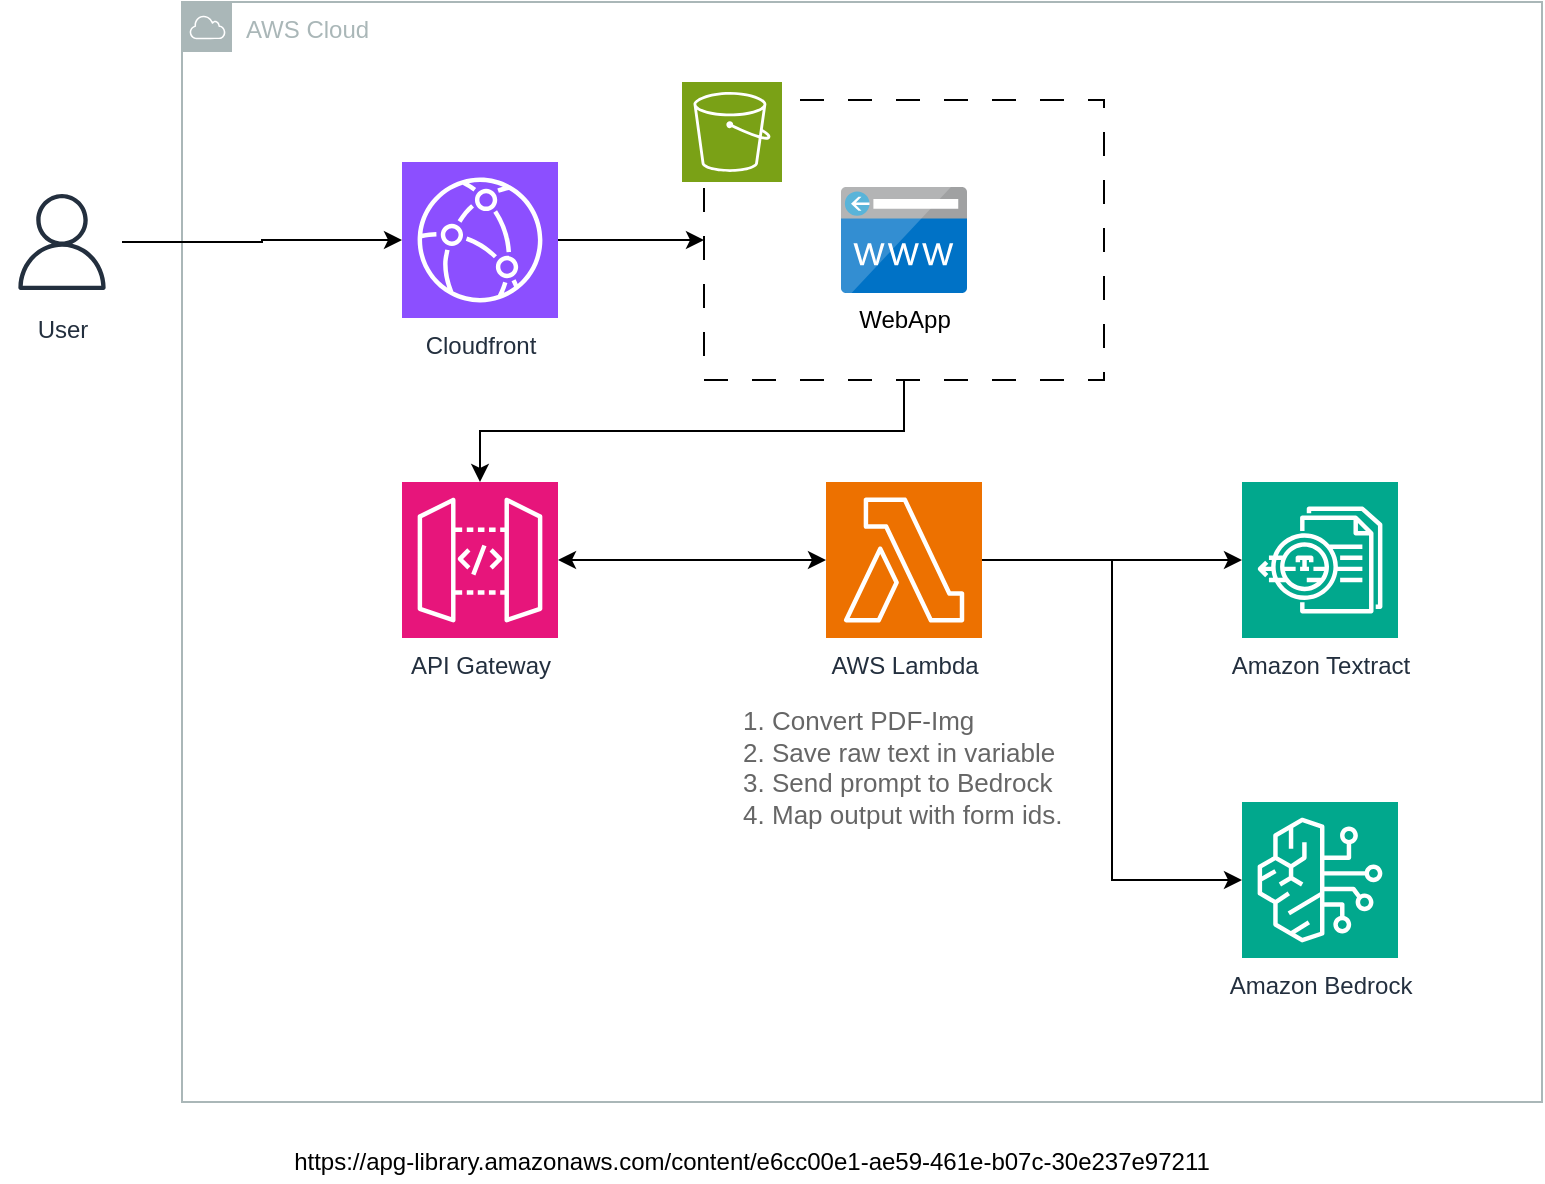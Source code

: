 <mxfile version="25.0.3">
  <diagram name="Page-1" id="0IRz8NS_Ctola5gJliLA">
    <mxGraphModel dx="2868" dy="1522" grid="1" gridSize="10" guides="1" tooltips="1" connect="1" arrows="1" fold="1" page="1" pageScale="1" pageWidth="850" pageHeight="1100" math="0" shadow="0">
      <root>
        <mxCell id="0" />
        <mxCell id="1" parent="0" />
        <mxCell id="rOorYpB8GYwaj5b-1Scx-3" value="AWS Cloud" style="sketch=0;outlineConnect=0;gradientColor=none;html=1;whiteSpace=wrap;fontSize=12;fontStyle=0;shape=mxgraph.aws4.group;grIcon=mxgraph.aws4.group_aws_cloud;strokeColor=#AAB7B8;fillColor=none;verticalAlign=top;align=left;spacingLeft=30;fontColor=#AAB7B8;dashed=0;" parent="1" vertex="1">
          <mxGeometry x="130" y="160" width="680" height="550" as="geometry" />
        </mxCell>
        <mxCell id="rOorYpB8GYwaj5b-1Scx-1" value="Amazon Bedrock" style="sketch=0;points=[[0,0,0],[0.25,0,0],[0.5,0,0],[0.75,0,0],[1,0,0],[0,1,0],[0.25,1,0],[0.5,1,0],[0.75,1,0],[1,1,0],[0,0.25,0],[0,0.5,0],[0,0.75,0],[1,0.25,0],[1,0.5,0],[1,0.75,0]];outlineConnect=0;fontColor=#232F3E;fillColor=#01A88D;strokeColor=#ffffff;dashed=0;verticalLabelPosition=bottom;verticalAlign=top;align=center;html=1;fontSize=12;fontStyle=0;aspect=fixed;shape=mxgraph.aws4.resourceIcon;resIcon=mxgraph.aws4.bedrock;" parent="1" vertex="1">
          <mxGeometry x="660" y="560" width="78" height="78" as="geometry" />
        </mxCell>
        <mxCell id="rOorYpB8GYwaj5b-1Scx-12" style="edgeStyle=orthogonalEdgeStyle;rounded=0;orthogonalLoop=1;jettySize=auto;html=1;exitX=0.5;exitY=1;exitDx=0;exitDy=0;" parent="1" source="rOorYpB8GYwaj5b-1Scx-2" target="rOorYpB8GYwaj5b-1Scx-7" edge="1">
          <mxGeometry relative="1" as="geometry" />
        </mxCell>
        <mxCell id="rOorYpB8GYwaj5b-1Scx-2" value="" style="rounded=0;whiteSpace=wrap;html=1;dashed=1;dashPattern=12 12;fillColor=none;" parent="1" vertex="1">
          <mxGeometry x="391" y="209" width="200" height="140" as="geometry" />
        </mxCell>
        <mxCell id="rOorYpB8GYwaj5b-1Scx-11" style="edgeStyle=orthogonalEdgeStyle;rounded=0;orthogonalLoop=1;jettySize=auto;html=1;entryX=0;entryY=0.5;entryDx=0;entryDy=0;" parent="1" source="rOorYpB8GYwaj5b-1Scx-4" target="rOorYpB8GYwaj5b-1Scx-2" edge="1">
          <mxGeometry relative="1" as="geometry" />
        </mxCell>
        <mxCell id="rOorYpB8GYwaj5b-1Scx-4" value="Cloudfront" style="sketch=0;points=[[0,0,0],[0.25,0,0],[0.5,0,0],[0.75,0,0],[1,0,0],[0,1,0],[0.25,1,0],[0.5,1,0],[0.75,1,0],[1,1,0],[0,0.25,0],[0,0.5,0],[0,0.75,0],[1,0.25,0],[1,0.5,0],[1,0.75,0]];outlineConnect=0;fontColor=#232F3E;fillColor=#8C4FFF;strokeColor=#ffffff;dashed=0;verticalLabelPosition=bottom;verticalAlign=top;align=center;html=1;fontSize=12;fontStyle=0;aspect=fixed;shape=mxgraph.aws4.resourceIcon;resIcon=mxgraph.aws4.cloudfront;" parent="1" vertex="1">
          <mxGeometry x="240" y="240" width="78" height="78" as="geometry" />
        </mxCell>
        <mxCell id="rOorYpB8GYwaj5b-1Scx-5" value="" style="sketch=0;points=[[0,0,0],[0.25,0,0],[0.5,0,0],[0.75,0,0],[1,0,0],[0,1,0],[0.25,1,0],[0.5,1,0],[0.75,1,0],[1,1,0],[0,0.25,0],[0,0.5,0],[0,0.75,0],[1,0.25,0],[1,0.5,0],[1,0.75,0]];outlineConnect=0;fontColor=#232F3E;fillColor=#7AA116;strokeColor=#ffffff;dashed=0;verticalLabelPosition=bottom;verticalAlign=top;align=center;html=1;fontSize=12;fontStyle=0;aspect=fixed;shape=mxgraph.aws4.resourceIcon;resIcon=mxgraph.aws4.s3;" parent="1" vertex="1">
          <mxGeometry x="380" y="200" width="50" height="50" as="geometry" />
        </mxCell>
        <mxCell id="rOorYpB8GYwaj5b-1Scx-6" value="AWS Lambda" style="sketch=0;points=[[0,0,0],[0.25,0,0],[0.5,0,0],[0.75,0,0],[1,0,0],[0,1,0],[0.25,1,0],[0.5,1,0],[0.75,1,0],[1,1,0],[0,0.25,0],[0,0.5,0],[0,0.75,0],[1,0.25,0],[1,0.5,0],[1,0.75,0]];outlineConnect=0;fontColor=#232F3E;fillColor=#ED7100;strokeColor=#ffffff;dashed=0;verticalLabelPosition=bottom;verticalAlign=top;align=center;html=1;fontSize=12;fontStyle=0;aspect=fixed;shape=mxgraph.aws4.resourceIcon;resIcon=mxgraph.aws4.lambda;" parent="1" vertex="1">
          <mxGeometry x="452" y="400" width="78" height="78" as="geometry" />
        </mxCell>
        <mxCell id="rOorYpB8GYwaj5b-1Scx-13" style="edgeStyle=orthogonalEdgeStyle;rounded=0;orthogonalLoop=1;jettySize=auto;html=1;exitX=1;exitY=0.5;exitDx=0;exitDy=0;exitPerimeter=0;startArrow=classic;startFill=1;" parent="1" source="rOorYpB8GYwaj5b-1Scx-7" target="rOorYpB8GYwaj5b-1Scx-6" edge="1">
          <mxGeometry relative="1" as="geometry" />
        </mxCell>
        <mxCell id="rOorYpB8GYwaj5b-1Scx-7" value="API Gateway" style="sketch=0;points=[[0,0,0],[0.25,0,0],[0.5,0,0],[0.75,0,0],[1,0,0],[0,1,0],[0.25,1,0],[0.5,1,0],[0.75,1,0],[1,1,0],[0,0.25,0],[0,0.5,0],[0,0.75,0],[1,0.25,0],[1,0.5,0],[1,0.75,0]];outlineConnect=0;fontColor=#232F3E;fillColor=#E7157B;strokeColor=#ffffff;dashed=0;verticalLabelPosition=bottom;verticalAlign=top;align=center;html=1;fontSize=12;fontStyle=0;aspect=fixed;shape=mxgraph.aws4.resourceIcon;resIcon=mxgraph.aws4.api_gateway;" parent="1" vertex="1">
          <mxGeometry x="240" y="400" width="78" height="78" as="geometry" />
        </mxCell>
        <mxCell id="rOorYpB8GYwaj5b-1Scx-8" value="WebApp" style="image;sketch=0;aspect=fixed;html=1;points=[];align=center;fontSize=12;image=img/lib/mscae/CustomDomain.svg;" parent="1" vertex="1">
          <mxGeometry x="459.5" y="252.54" width="63" height="52.92" as="geometry" />
        </mxCell>
        <mxCell id="rOorYpB8GYwaj5b-1Scx-9" value="Amazon Textract" style="sketch=0;points=[[0,0,0],[0.25,0,0],[0.5,0,0],[0.75,0,0],[1,0,0],[0,1,0],[0.25,1,0],[0.5,1,0],[0.75,1,0],[1,1,0],[0,0.25,0],[0,0.5,0],[0,0.75,0],[1,0.25,0],[1,0.5,0],[1,0.75,0]];outlineConnect=0;fontColor=#232F3E;fillColor=#01A88D;strokeColor=#ffffff;dashed=0;verticalLabelPosition=bottom;verticalAlign=top;align=center;html=1;fontSize=12;fontStyle=0;aspect=fixed;shape=mxgraph.aws4.resourceIcon;resIcon=mxgraph.aws4.textract;" parent="1" vertex="1">
          <mxGeometry x="660" y="400" width="78" height="78" as="geometry" />
        </mxCell>
        <mxCell id="rOorYpB8GYwaj5b-1Scx-16" style="edgeStyle=orthogonalEdgeStyle;rounded=0;orthogonalLoop=1;jettySize=auto;html=1;exitX=1;exitY=0.5;exitDx=0;exitDy=0;exitPerimeter=0;entryX=0;entryY=0.5;entryDx=0;entryDy=0;entryPerimeter=0;" parent="1" source="rOorYpB8GYwaj5b-1Scx-6" target="rOorYpB8GYwaj5b-1Scx-1" edge="1">
          <mxGeometry relative="1" as="geometry" />
        </mxCell>
        <mxCell id="rOorYpB8GYwaj5b-1Scx-17" style="edgeStyle=orthogonalEdgeStyle;rounded=0;orthogonalLoop=1;jettySize=auto;html=1;entryX=0;entryY=0.5;entryDx=0;entryDy=0;entryPerimeter=0;exitX=1;exitY=0.5;exitDx=0;exitDy=0;exitPerimeter=0;" parent="1" source="rOorYpB8GYwaj5b-1Scx-6" target="rOorYpB8GYwaj5b-1Scx-9" edge="1">
          <mxGeometry relative="1" as="geometry">
            <mxPoint x="440" y="620.15" as="sourcePoint" />
            <mxPoint x="630" y="349" as="targetPoint" />
          </mxGeometry>
        </mxCell>
        <mxCell id="rOorYpB8GYwaj5b-1Scx-19" value="User" style="sketch=0;outlineConnect=0;fontColor=#232F3E;gradientColor=none;strokeColor=#232F3E;fillColor=#ffffff;dashed=0;verticalLabelPosition=bottom;verticalAlign=top;align=center;html=1;fontSize=12;fontStyle=0;aspect=fixed;shape=mxgraph.aws4.resourceIcon;resIcon=mxgraph.aws4.user;" parent="1" vertex="1">
          <mxGeometry x="40" y="250" width="60" height="60" as="geometry" />
        </mxCell>
        <mxCell id="rOorYpB8GYwaj5b-1Scx-20" style="edgeStyle=orthogonalEdgeStyle;rounded=0;orthogonalLoop=1;jettySize=auto;html=1;entryX=0;entryY=0.5;entryDx=0;entryDy=0;entryPerimeter=0;" parent="1" source="rOorYpB8GYwaj5b-1Scx-19" target="rOorYpB8GYwaj5b-1Scx-4" edge="1">
          <mxGeometry relative="1" as="geometry" />
        </mxCell>
        <mxCell id="rOorYpB8GYwaj5b-1Scx-21" value="&lt;ol&gt;&lt;li&gt;&lt;span style=&quot;background-color: initial;&quot;&gt;Convert PDF-Img&lt;/span&gt;&lt;/li&gt;&lt;li&gt;&lt;span style=&quot;background-color: initial;&quot;&gt;Save raw text in variable&lt;/span&gt;&lt;/li&gt;&lt;li&gt;&lt;span style=&quot;background-color: initial;&quot;&gt;Send prompt to Bedrock&lt;/span&gt;&lt;/li&gt;&lt;li&gt;&lt;span style=&quot;background-color: initial;&quot;&gt;Map output with form ids.&lt;/span&gt;&lt;/li&gt;&lt;/ol&gt;" style="strokeWidth=1;shadow=0;dashed=0;align=left;html=1;shape=mxgraph.mockup.text.bulletedList;textColor=#666666;mainText=,,,,;textSize=17;bulletStyle=none;strokeColor=none;fillColor=none;align=left;verticalAlign=top;fontSize=13;fontColor=#666666;" parent="1" vertex="1">
          <mxGeometry x="383" y="492" width="200" height="97" as="geometry" />
        </mxCell>
        <UserObject label="https://apg-library.amazonaws.com/content/e6cc00e1-ae59-461e-b07c-30e237e97211" placeholders="1" id="47qlvH2v5ieIwCamFy9--1">
          <mxCell style="text;html=1;strokeColor=none;fillColor=none;align=center;verticalAlign=middle;whiteSpace=wrap;overflow=hidden;" vertex="1" parent="1">
            <mxGeometry x="130" y="730" width="570" height="20" as="geometry" />
          </mxCell>
        </UserObject>
      </root>
    </mxGraphModel>
  </diagram>
</mxfile>
